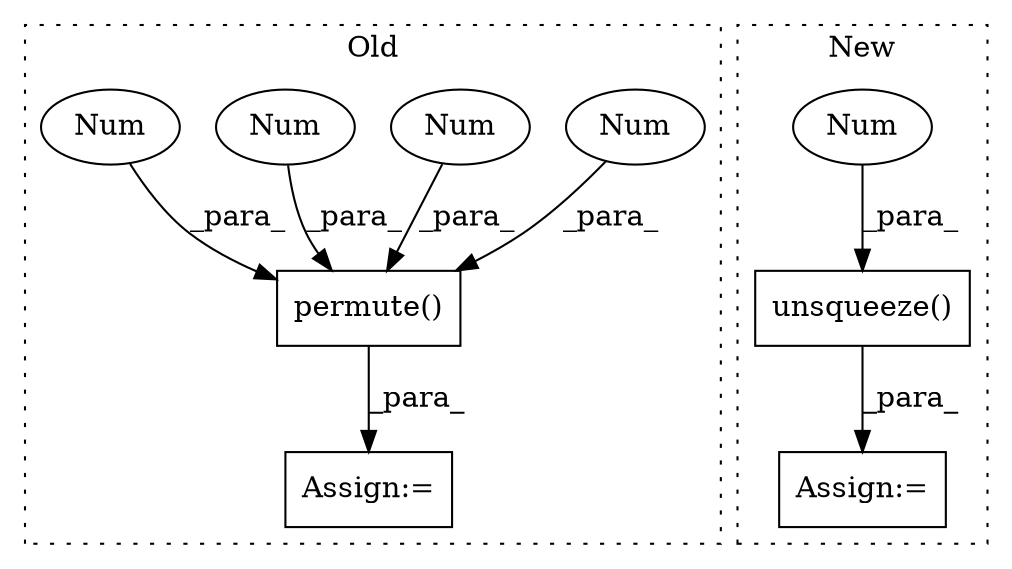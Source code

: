 digraph G {
subgraph cluster0 {
1 [label="permute()" a="75" s="4362,4385" l="13,1" shape="box"];
4 [label="Num" a="76" s="4384" l="1" shape="ellipse"];
5 [label="Num" a="76" s="4375" l="1" shape="ellipse"];
6 [label="Num" a="76" s="4378" l="1" shape="ellipse"];
7 [label="Num" a="76" s="4381" l="1" shape="ellipse"];
9 [label="Assign:=" a="68" s="4347" l="3" shape="box"];
label = "Old";
style="dotted";
}
subgraph cluster1 {
2 [label="unsqueeze()" a="75" s="3026,3053" l="26,1" shape="box"];
3 [label="Num" a="76" s="3052" l="1" shape="ellipse"];
8 [label="Assign:=" a="68" s="3229" l="3" shape="box"];
label = "New";
style="dotted";
}
1 -> 9 [label="_para_"];
2 -> 8 [label="_para_"];
3 -> 2 [label="_para_"];
4 -> 1 [label="_para_"];
5 -> 1 [label="_para_"];
6 -> 1 [label="_para_"];
7 -> 1 [label="_para_"];
}